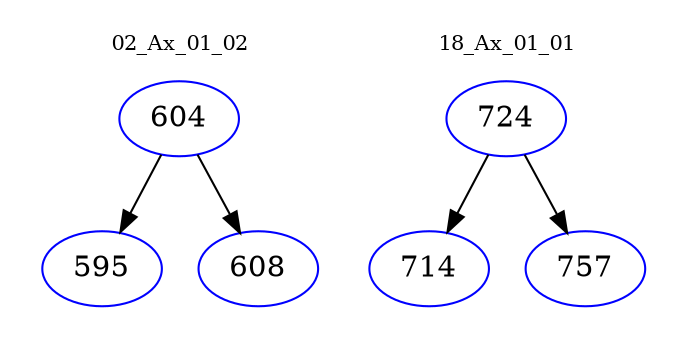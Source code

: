 digraph{
subgraph cluster_0 {
color = white
label = "02_Ax_01_02";
fontsize=10;
T0_604 [label="604", color="blue"]
T0_604 -> T0_595 [color="black"]
T0_595 [label="595", color="blue"]
T0_604 -> T0_608 [color="black"]
T0_608 [label="608", color="blue"]
}
subgraph cluster_1 {
color = white
label = "18_Ax_01_01";
fontsize=10;
T1_724 [label="724", color="blue"]
T1_724 -> T1_714 [color="black"]
T1_714 [label="714", color="blue"]
T1_724 -> T1_757 [color="black"]
T1_757 [label="757", color="blue"]
}
}
